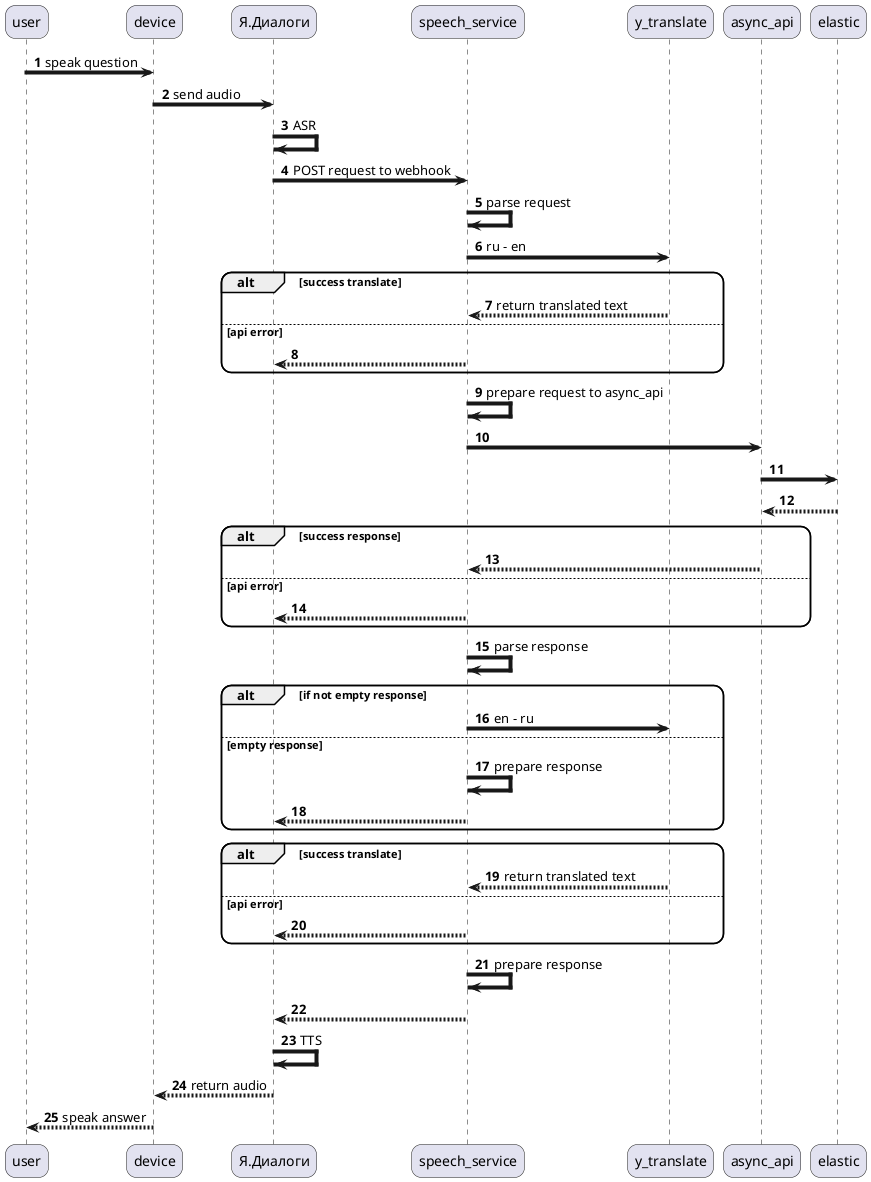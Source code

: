 @startuml
skinparam sequenceArrowThickness 4
skinparam roundcorner 20
autonumber

user -> device: speak question
device -> Я.Диалоги: send audio
Я.Диалоги -> Я.Диалоги: ASR
Я.Диалоги -> speech_service: POST request to webhook
speech_service -> speech_service: parse request
speech_service -> y_translate: ru - en
alt success translate
    y_translate --> speech_service: return translated text
else api error
    speech_service --> Я.Диалоги
'    Я.Диалоги -> Я.Диалоги: TTS
'    Я.Диалоги --> device: return audio
'    device --> user: warning notify
end
speech_service -> speech_service: prepare request to async_api
speech_service -> async_api
async_api -> elastic
elastic --> async_api

alt success response
    async_api --> speech_service
else api error
    speech_service --> Я.Диалоги
end
speech_service -> speech_service: parse response

alt if not empty response
    speech_service -> y_translate: en - ru
else empty response
    speech_service -> speech_service: prepare response
    speech_service --> Я.Диалоги
end

alt success translate
    y_translate --> speech_service: return translated text
else api error
    speech_service --> Я.Диалоги
end
speech_service -> speech_service: prepare response
speech_service --> Я.Диалоги
Я.Диалоги -> Я.Диалоги: TTS
Я.Диалоги --> device: return audio
device --> user: speak answer

@enduml